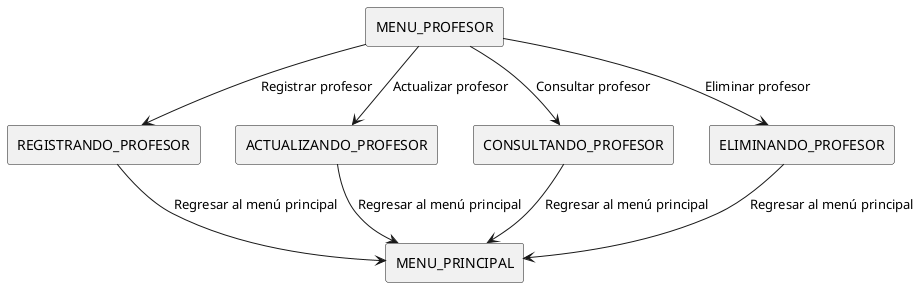 @startuml
!define RECTANGLE(x) rectangle x

RECTANGLE(MENU_PROFESOR)
RECTANGLE(REGISTRANDO_PROFESOR)
RECTANGLE(ACTUALIZANDO_PROFESOR)
RECTANGLE(CONSULTANDO_PROFESOR)
RECTANGLE(ELIMINANDO_PROFESOR)
RECTANGLE(MENU_PRINCIPAL)

MENU_PROFESOR --> REGISTRANDO_PROFESOR : Registrar profesor
REGISTRANDO_PROFESOR --> MENU_PRINCIPAL : Regresar al menú principal

MENU_PROFESOR --> ACTUALIZANDO_PROFESOR : Actualizar profesor
ACTUALIZANDO_PROFESOR --> MENU_PRINCIPAL : Regresar al menú principal

MENU_PROFESOR --> CONSULTANDO_PROFESOR : Consultar profesor
CONSULTANDO_PROFESOR --> MENU_PRINCIPAL : Regresar al menú principal

MENU_PROFESOR --> ELIMINANDO_PROFESOR : Eliminar profesor
ELIMINANDO_PROFESOR --> MENU_PRINCIPAL : Regresar al menú principal
@enduml
